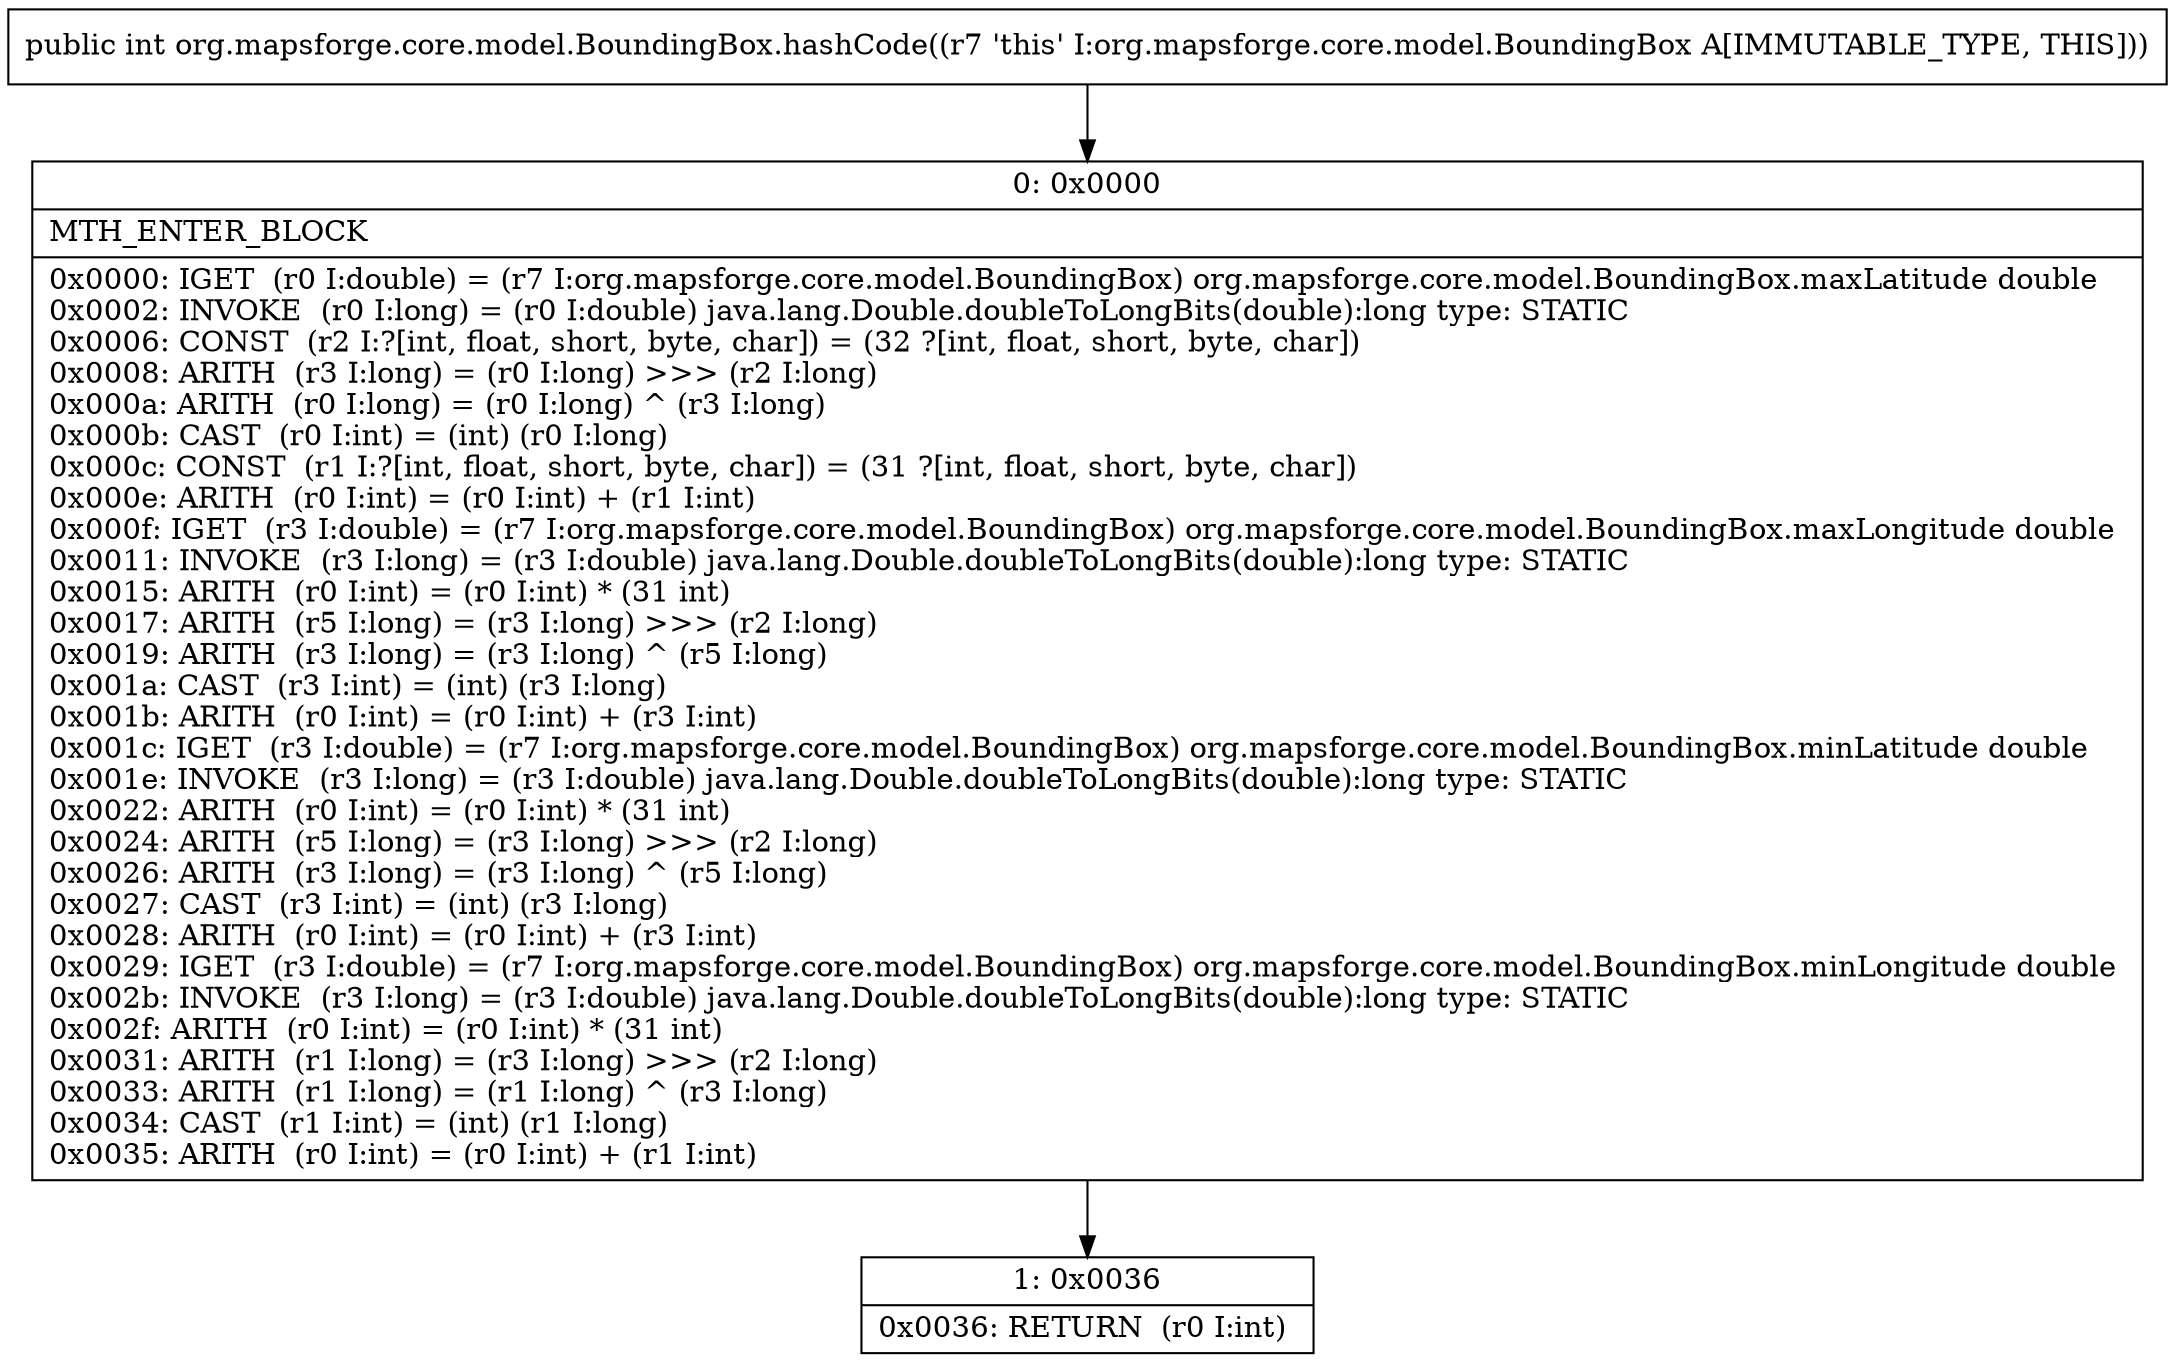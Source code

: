 digraph "CFG fororg.mapsforge.core.model.BoundingBox.hashCode()I" {
Node_0 [shape=record,label="{0\:\ 0x0000|MTH_ENTER_BLOCK\l|0x0000: IGET  (r0 I:double) = (r7 I:org.mapsforge.core.model.BoundingBox) org.mapsforge.core.model.BoundingBox.maxLatitude double \l0x0002: INVOKE  (r0 I:long) = (r0 I:double) java.lang.Double.doubleToLongBits(double):long type: STATIC \l0x0006: CONST  (r2 I:?[int, float, short, byte, char]) = (32 ?[int, float, short, byte, char]) \l0x0008: ARITH  (r3 I:long) = (r0 I:long) \>\>\> (r2 I:long) \l0x000a: ARITH  (r0 I:long) = (r0 I:long) ^ (r3 I:long) \l0x000b: CAST  (r0 I:int) = (int) (r0 I:long) \l0x000c: CONST  (r1 I:?[int, float, short, byte, char]) = (31 ?[int, float, short, byte, char]) \l0x000e: ARITH  (r0 I:int) = (r0 I:int) + (r1 I:int) \l0x000f: IGET  (r3 I:double) = (r7 I:org.mapsforge.core.model.BoundingBox) org.mapsforge.core.model.BoundingBox.maxLongitude double \l0x0011: INVOKE  (r3 I:long) = (r3 I:double) java.lang.Double.doubleToLongBits(double):long type: STATIC \l0x0015: ARITH  (r0 I:int) = (r0 I:int) * (31 int) \l0x0017: ARITH  (r5 I:long) = (r3 I:long) \>\>\> (r2 I:long) \l0x0019: ARITH  (r3 I:long) = (r3 I:long) ^ (r5 I:long) \l0x001a: CAST  (r3 I:int) = (int) (r3 I:long) \l0x001b: ARITH  (r0 I:int) = (r0 I:int) + (r3 I:int) \l0x001c: IGET  (r3 I:double) = (r7 I:org.mapsforge.core.model.BoundingBox) org.mapsforge.core.model.BoundingBox.minLatitude double \l0x001e: INVOKE  (r3 I:long) = (r3 I:double) java.lang.Double.doubleToLongBits(double):long type: STATIC \l0x0022: ARITH  (r0 I:int) = (r0 I:int) * (31 int) \l0x0024: ARITH  (r5 I:long) = (r3 I:long) \>\>\> (r2 I:long) \l0x0026: ARITH  (r3 I:long) = (r3 I:long) ^ (r5 I:long) \l0x0027: CAST  (r3 I:int) = (int) (r3 I:long) \l0x0028: ARITH  (r0 I:int) = (r0 I:int) + (r3 I:int) \l0x0029: IGET  (r3 I:double) = (r7 I:org.mapsforge.core.model.BoundingBox) org.mapsforge.core.model.BoundingBox.minLongitude double \l0x002b: INVOKE  (r3 I:long) = (r3 I:double) java.lang.Double.doubleToLongBits(double):long type: STATIC \l0x002f: ARITH  (r0 I:int) = (r0 I:int) * (31 int) \l0x0031: ARITH  (r1 I:long) = (r3 I:long) \>\>\> (r2 I:long) \l0x0033: ARITH  (r1 I:long) = (r1 I:long) ^ (r3 I:long) \l0x0034: CAST  (r1 I:int) = (int) (r1 I:long) \l0x0035: ARITH  (r0 I:int) = (r0 I:int) + (r1 I:int) \l}"];
Node_1 [shape=record,label="{1\:\ 0x0036|0x0036: RETURN  (r0 I:int) \l}"];
MethodNode[shape=record,label="{public int org.mapsforge.core.model.BoundingBox.hashCode((r7 'this' I:org.mapsforge.core.model.BoundingBox A[IMMUTABLE_TYPE, THIS])) }"];
MethodNode -> Node_0;
Node_0 -> Node_1;
}

